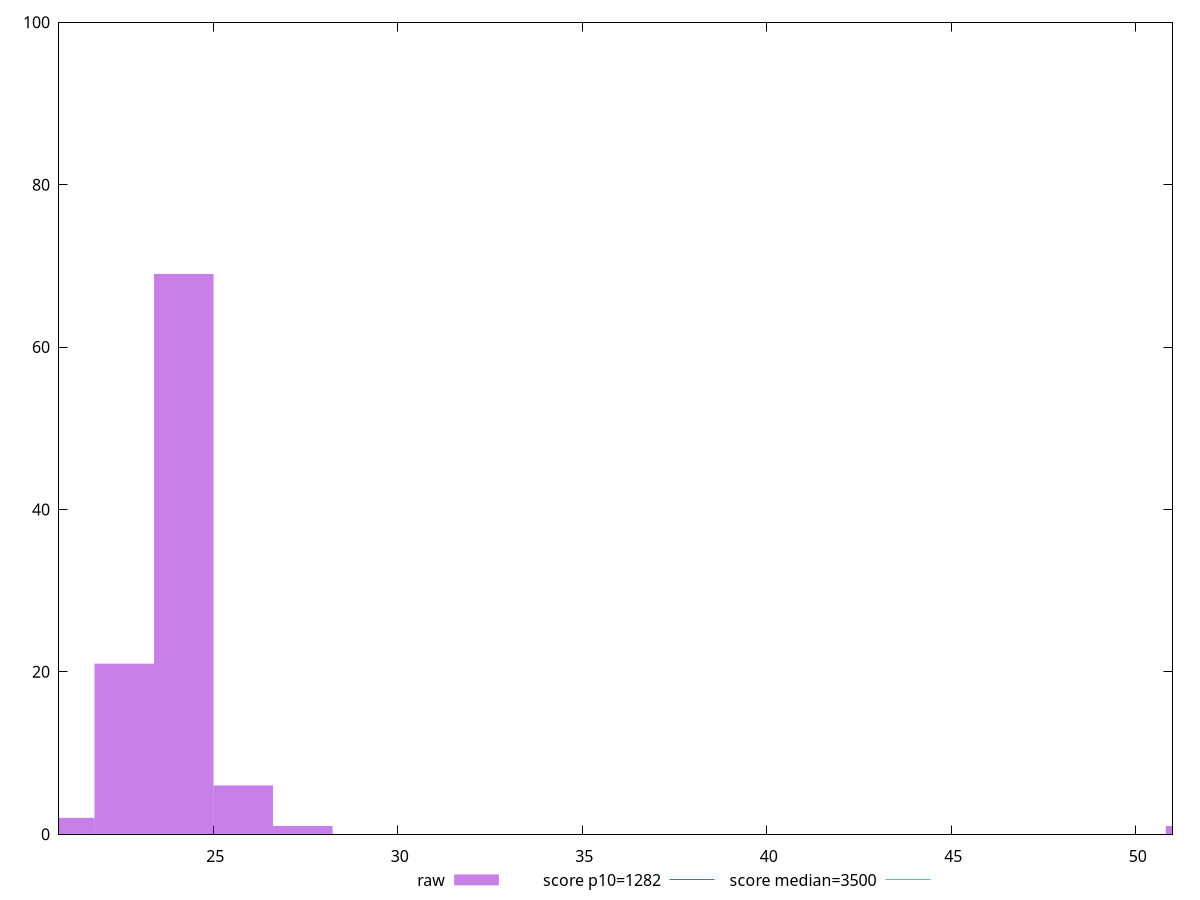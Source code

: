 reset

$raw <<EOF
24.19770886225311 69
22.584528271436234 21
25.810889453069983 6
27.424070043886857 1
20.97134768061936 2
51.621778906139966 1
EOF

set key outside below
set boxwidth 1.613180590816874
set xrange [20.81599999999999:50.99599999999998]
set yrange [0:100]
set style fill transparent solid 0.5 noborder

set parametric
set terminal svg size 640, 490 enhanced background rgb 'white'
set output "report_00007_2020-12-11T15:55:29.892Z/bootup-time/samples/pages+cached+noexternal+nocss/raw/histogram.svg"

plot $raw title "raw" with boxes, \
     1282,t title "score p10=1282", \
     3500,t title "score median=3500"

reset
